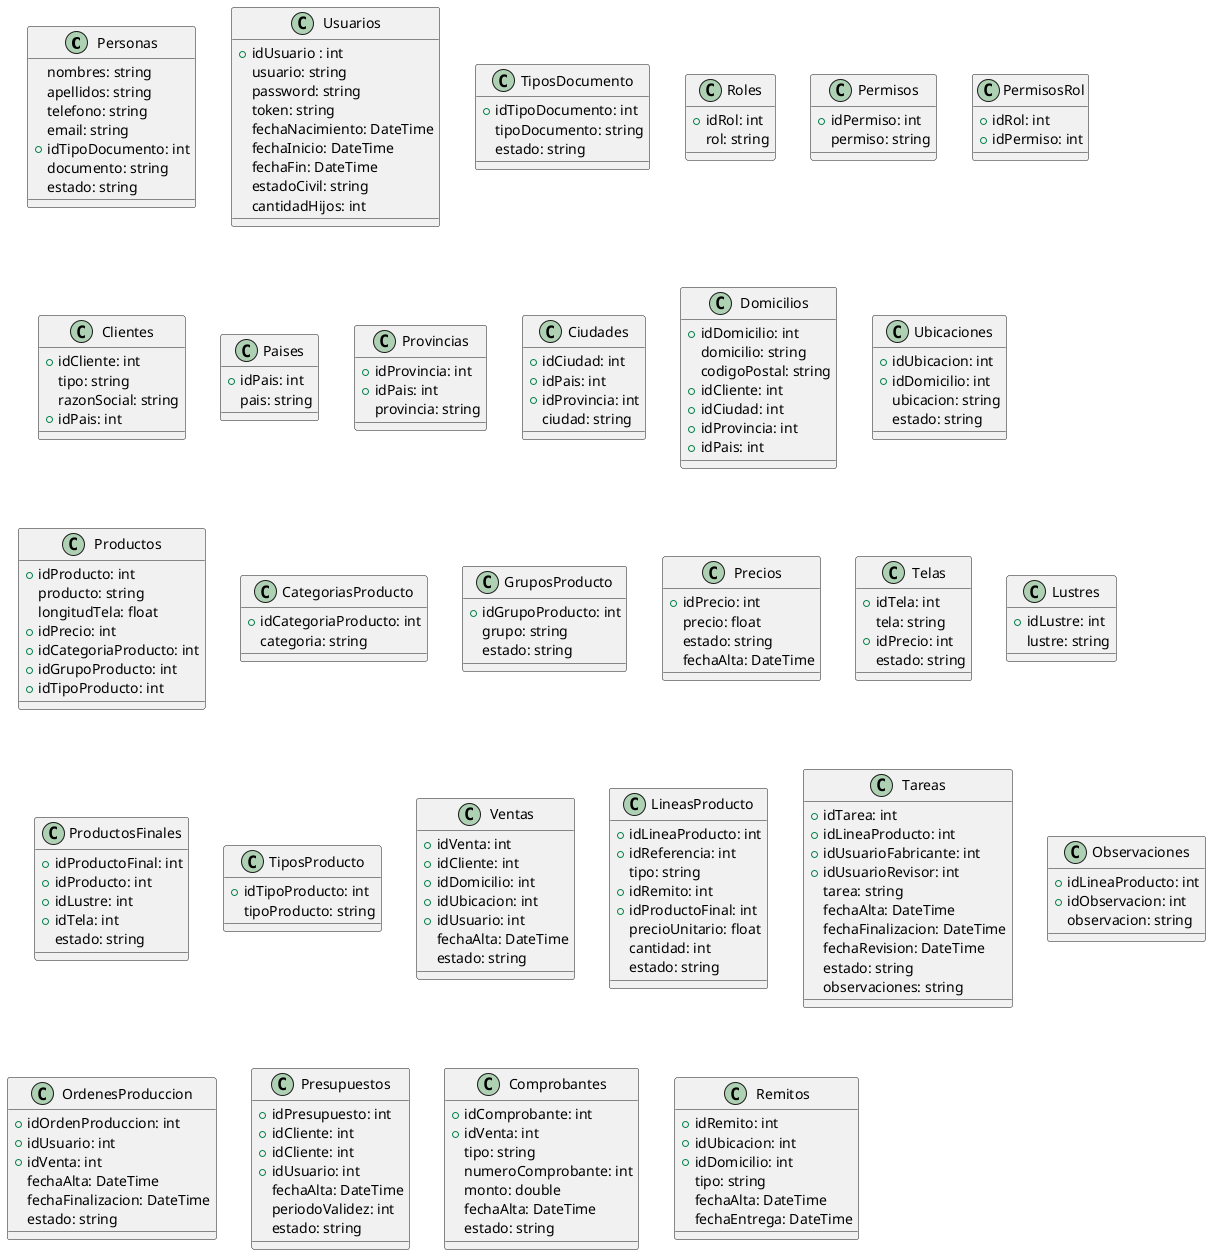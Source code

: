@startuml Clases
class Personas{
   nombres: string
   apellidos: string
   telefono: string
   email: string
   +idTipoDocumento: int
   documento: string
   estado: string
}

class Usuarios {
   +idUsuario : int
   usuario: string
   password: string
   token: string
   fechaNacimiento: DateTime
   fechaInicio: DateTime
   fechaFin: DateTime
   estadoCivil: string
   cantidadHijos: int
}

class TiposDocumento{
   +idTipoDocumento: int
   tipoDocumento: string
   estado: string
}

class Roles{
    +idRol: int
    rol: string
}

class Permisos{
    +idPermiso: int
    permiso: string
}

class PermisosRol{
    +idRol: int
    +idPermiso: int
}

class Clientes{
    +idCliente: int
    tipo: string
    razonSocial: string 
    +idPais: int
}

class Paises{
    +idPais: int
    pais: string
}

class Provincias{
    +idProvincia: int
    +idPais: int
    provincia: string
}

class Ciudades{
    +idCiudad: int
    +idPais: int
    +idProvincia: int
    ciudad: string
    
}

class Domicilios{
    +idDomicilio: int
    domicilio: string
    codigoPostal: string
    +idCliente: int
    +idCiudad: int
    +idProvincia: int
    +idPais: int
}

class Ubicaciones{
    +idUbicacion: int
    +idDomicilio: int
    ubicacion: string
    estado: string
}

class Productos{
    +idProducto: int
    producto: string
    longitudTela: float
    +idPrecio: int
    +idCategoriaProducto: int
    +idGrupoProducto: int
    +idTipoProducto: int
}

class CategoriasProducto{
    +idCategoriaProducto: int
    categoria: string
}

class GruposProducto{
    +idGrupoProducto: int
    grupo: string
    estado: string
}

class Precios{
    +idPrecio: int
    precio: float
    estado: string
    fechaAlta: DateTime
}

class Telas{
    +idTela: int
    tela: string
    +idPrecio: int
    estado: string
}

class Lustres{
    +idLustre: int
    lustre: string
}

class ProductosFinales{
    +idProductoFinal: int   
    +idProducto: int
    +idLustre: int
    +idTela: int
    estado: string  
}

class TiposProducto{
    +idTipoProducto: int
    tipoProducto: string
}

class Ventas{
    +idVenta: int
    +idCliente: int
    +idDomicilio: int
    +idUbicacion: int
    +idUsuario: int
    fechaAlta: DateTime
    estado: string
}

class LineasProducto{
    +idLineaProducto: int
    +idReferencia: int
    tipo: string
    +idRemito: int
    +idProductoFinal: int
    precioUnitario: float
    cantidad: int
    estado: string
}

class Tareas{
    +idTarea: int
    +idLineaProducto: int
    +idUsuarioFabricante: int
    +idUsuarioRevisor: int
    tarea: string
    fechaAlta: DateTime
    fechaFinalizacion: DateTime
    fechaRevision: DateTime
    estado: string
    observaciones: string
}

class Observaciones{
    +idLineaProducto: int
    +idObservacion: int
    observacion: string
}

class OrdenesProduccion{
    +idOrdenProduccion: int
    +idUsuario: int
    +idVenta: int
    fechaAlta: DateTime
    fechaFinalizacion: DateTime
    estado: string
}

class Presupuestos{
    +idPresupuesto: int
    +idCliente: int
    +idCliente: int
    +idUsuario: int
    fechaAlta: DateTime
    periodoValidez: int
    estado: string
}

class Comprobantes{
    +idComprobante: int
    +idVenta: int
    tipo: string
    numeroComprobante: int
    monto: double
    fechaAlta: DateTime
    estado: string
}


class Remitos{
    +idRemito: int
    +idUbicacion: int
    +idDomicilio: int
    tipo: string
    fechaAlta: DateTime
    fechaEntrega: DateTime
}


@enduml